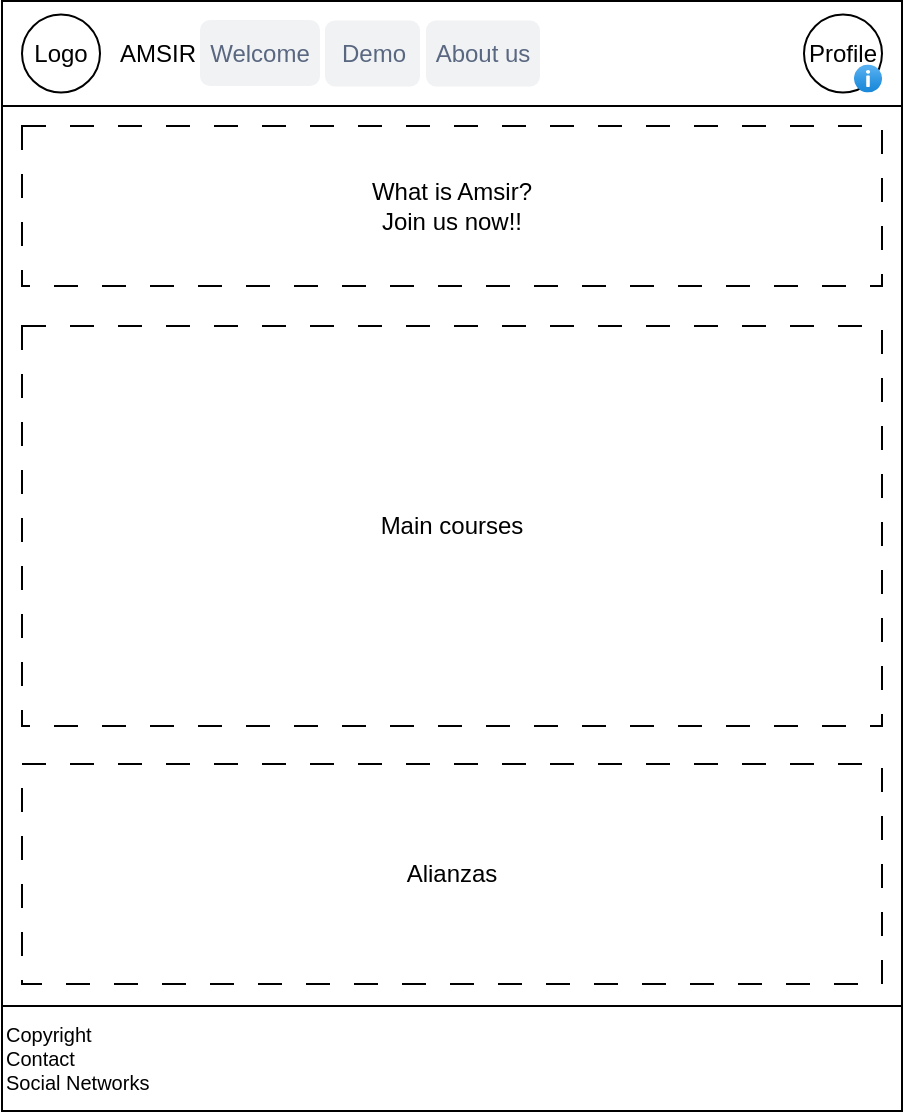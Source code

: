 <mxfile version="21.5.2" type="device">
  <diagram name="Welcome page" id="mlZBsronfns_71ekg3SB">
    <mxGraphModel dx="1050" dy="578" grid="1" gridSize="10" guides="1" tooltips="1" connect="1" arrows="1" fold="1" page="1" pageScale="1" pageWidth="827" pageHeight="1169" math="0" shadow="0">
      <root>
        <mxCell id="0" />
        <mxCell id="1" parent="0" />
        <mxCell id="r6RAmpJQUaLCTV7_jIbi-9" value="" style="rounded=0;whiteSpace=wrap;html=1;" parent="1" vertex="1">
          <mxGeometry x="80" y="7.5" width="450" height="52.5" as="geometry" />
        </mxCell>
        <mxCell id="r6RAmpJQUaLCTV7_jIbi-2" value="Millton Sancheez" style="text;html=1;strokeColor=none;fillColor=none;align=center;verticalAlign=middle;whiteSpace=wrap;rounded=0;" parent="1" vertex="1">
          <mxGeometry x="252.5" y="80" width="105" height="30" as="geometry" />
        </mxCell>
        <mxCell id="r6RAmpJQUaLCTV7_jIbi-1" value="" style="whiteSpace=wrap;html=1;aspect=fixed;imageAspect=1;resizeHeight=0;expand=1;" parent="1" vertex="1">
          <mxGeometry x="80" y="60" width="450" height="450" as="geometry" />
        </mxCell>
        <mxCell id="r6RAmpJQUaLCTV7_jIbi-4" value="Logo" style="ellipse;whiteSpace=wrap;html=1;aspect=fixed;" parent="1" vertex="1">
          <mxGeometry x="90" y="14.25" width="39" height="39" as="geometry" />
        </mxCell>
        <mxCell id="r6RAmpJQUaLCTV7_jIbi-11" value="AMSIR" style="text;html=1;strokeColor=none;fillColor=none;align=left;verticalAlign=middle;whiteSpace=wrap;rounded=0;" parent="1" vertex="1">
          <mxGeometry x="137" y="18.75" width="40" height="30" as="geometry" />
        </mxCell>
        <mxCell id="r6RAmpJQUaLCTV7_jIbi-13" value="Welcome" style="rounded=1;fillColor=#F1F2F4;strokeColor=none;html=1;whiteSpace=wrap;fontColor=#596780;align=center;verticalAlign=middle;fontStyle=0;fontSize=12;sketch=0;" parent="1" vertex="1">
          <mxGeometry x="179" y="17" width="60" height="33" as="geometry" />
        </mxCell>
        <mxCell id="r6RAmpJQUaLCTV7_jIbi-14" value="About us" style="rounded=1;fillColor=#F1F2F4;strokeColor=none;html=1;whiteSpace=wrap;fontColor=#596780;align=center;verticalAlign=middle;fontStyle=0;fontSize=12;sketch=0;" parent="1" vertex="1">
          <mxGeometry x="292" y="17.25" width="57" height="33" as="geometry" />
        </mxCell>
        <mxCell id="r6RAmpJQUaLCTV7_jIbi-15" value="Demo" style="rounded=1;fillColor=#F1F2F4;strokeColor=none;html=1;whiteSpace=wrap;fontColor=#596780;align=center;verticalAlign=middle;fontStyle=0;fontSize=12;sketch=0;" parent="1" vertex="1">
          <mxGeometry x="241.5" y="17.25" width="47.5" height="33" as="geometry" />
        </mxCell>
        <mxCell id="r6RAmpJQUaLCTV7_jIbi-21" value="What is Amsir?&lt;br&gt;Join us now!!" style="rounded=0;whiteSpace=wrap;html=1;dashed=1;dashPattern=12 12;" parent="1" vertex="1">
          <mxGeometry x="90" y="70" width="430" height="80" as="geometry" />
        </mxCell>
        <mxCell id="r6RAmpJQUaLCTV7_jIbi-22" value="Main courses" style="rounded=0;whiteSpace=wrap;html=1;dashed=1;dashPattern=12 12;" parent="1" vertex="1">
          <mxGeometry x="90" y="170" width="430" height="200" as="geometry" />
        </mxCell>
        <mxCell id="r6RAmpJQUaLCTV7_jIbi-23" value="Profile" style="ellipse;whiteSpace=wrap;html=1;aspect=fixed;" parent="1" vertex="1">
          <mxGeometry x="481" y="14.25" width="39" height="39" as="geometry" />
        </mxCell>
        <mxCell id="tm3M8UsWbnQel0r7BNJg-1" value="" style="image;aspect=fixed;html=1;points=[];align=center;fontSize=12;image=img/lib/azure2/general/Information.svg;" vertex="1" parent="1">
          <mxGeometry x="506" y="39.25" width="14" height="14" as="geometry" />
        </mxCell>
        <mxCell id="tm3M8UsWbnQel0r7BNJg-2" value="Alianzas" style="rounded=0;whiteSpace=wrap;html=1;dashed=1;dashPattern=12 12;" vertex="1" parent="1">
          <mxGeometry x="90" y="389" width="430" height="110" as="geometry" />
        </mxCell>
        <mxCell id="tm3M8UsWbnQel0r7BNJg-3" value="&lt;div style=&quot;font-size: 10px;&quot;&gt;Copyright&lt;br style=&quot;font-size: 10px;&quot;&gt;Contact&lt;br style=&quot;font-size: 10px;&quot;&gt;Social Networks&lt;br style=&quot;font-size: 10px;&quot;&gt;&lt;/div&gt;" style="rounded=0;whiteSpace=wrap;html=1;align=left;fontSize=10;" vertex="1" parent="1">
          <mxGeometry x="80" y="510" width="450" height="52.5" as="geometry" />
        </mxCell>
      </root>
    </mxGraphModel>
  </diagram>
</mxfile>
